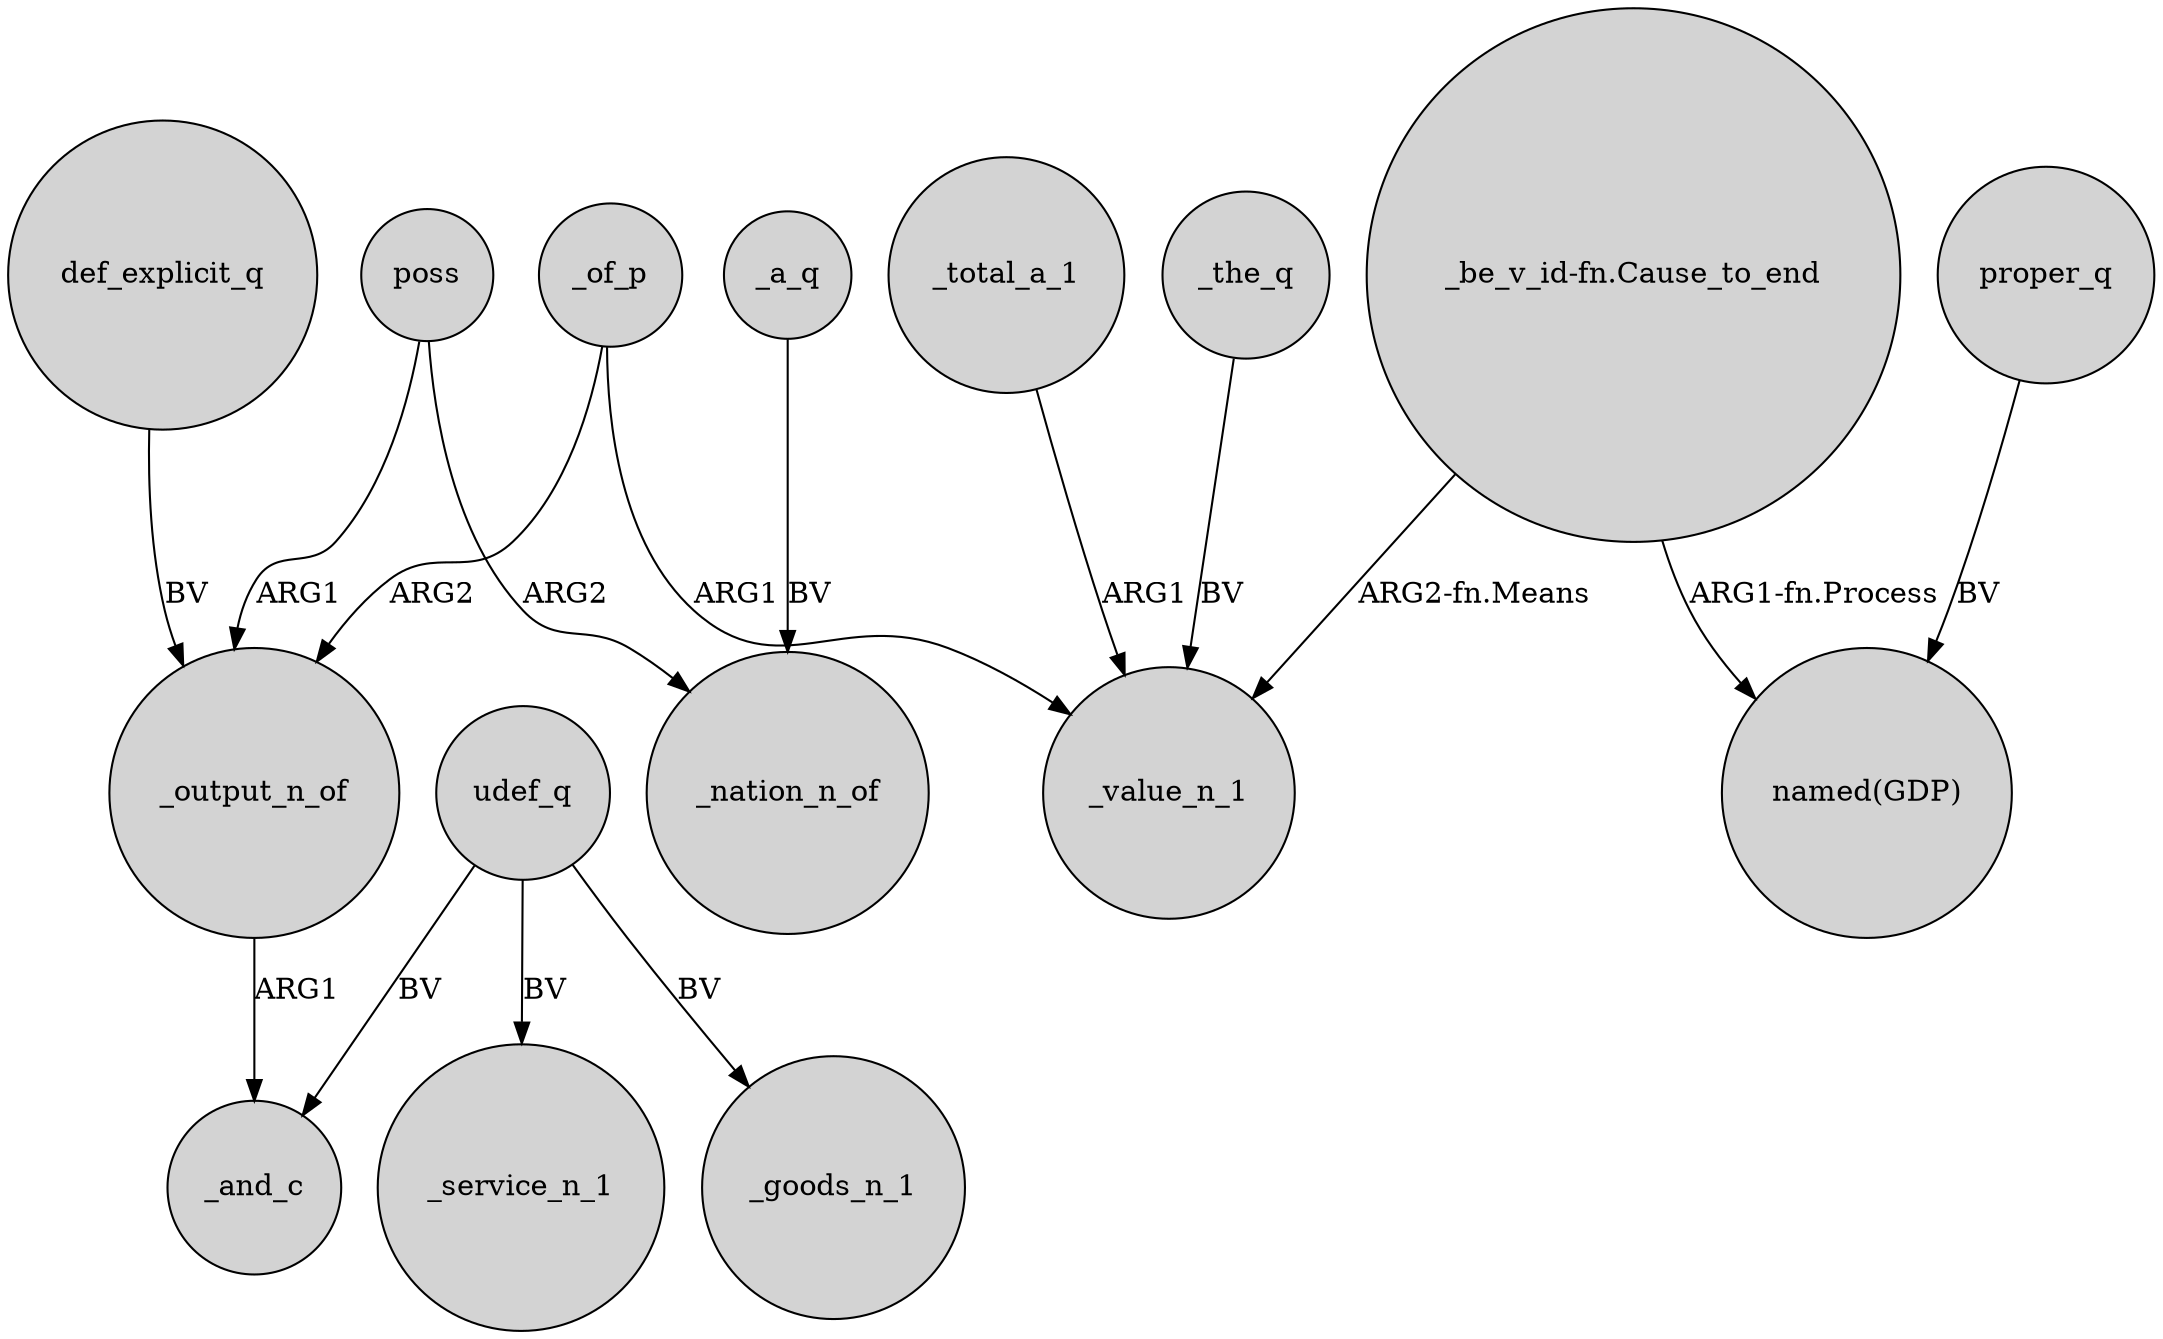 digraph {
	node [shape=circle style=filled]
	poss -> _output_n_of [label=ARG1]
	_output_n_of -> _and_c [label=ARG1]
	udef_q -> _service_n_1 [label=BV]
	_a_q -> _nation_n_of [label=BV]
	_of_p -> _output_n_of [label=ARG2]
	udef_q -> _and_c [label=BV]
	poss -> _nation_n_of [label=ARG2]
	_total_a_1 -> _value_n_1 [label=ARG1]
	def_explicit_q -> _output_n_of [label=BV]
	_the_q -> _value_n_1 [label=BV]
	_of_p -> _value_n_1 [label=ARG1]
	udef_q -> _goods_n_1 [label=BV]
	proper_q -> "named(GDP)" [label=BV]
	"_be_v_id-fn.Cause_to_end" -> "named(GDP)" [label="ARG1-fn.Process"]
	"_be_v_id-fn.Cause_to_end" -> _value_n_1 [label="ARG2-fn.Means"]
}

